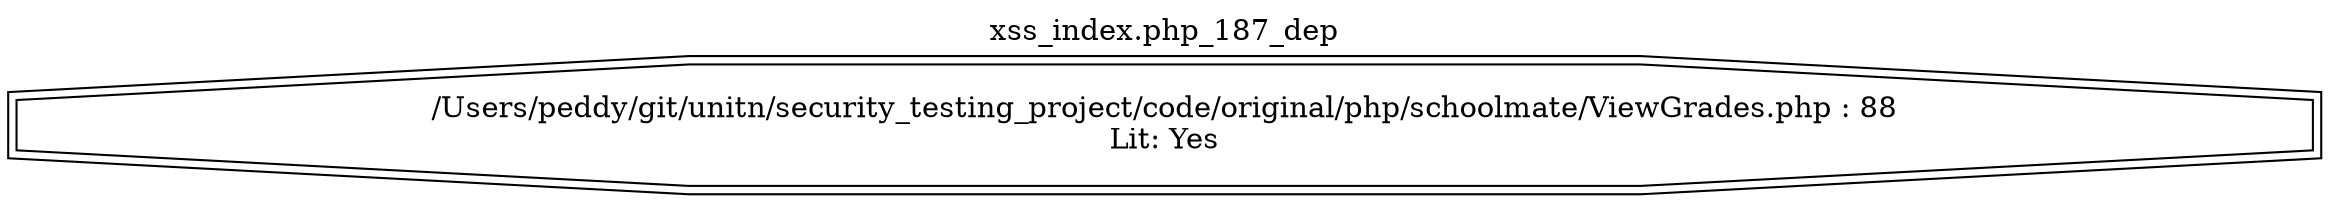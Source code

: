digraph cfg {
  label="xss_index.php_187_dep";
  labelloc=t;
  n1 [shape=doubleoctagon, label="/Users/peddy/git/unitn/security_testing_project/code/original/php/schoolmate/ViewGrades.php : 88\nLit: Yes\n"];
}
